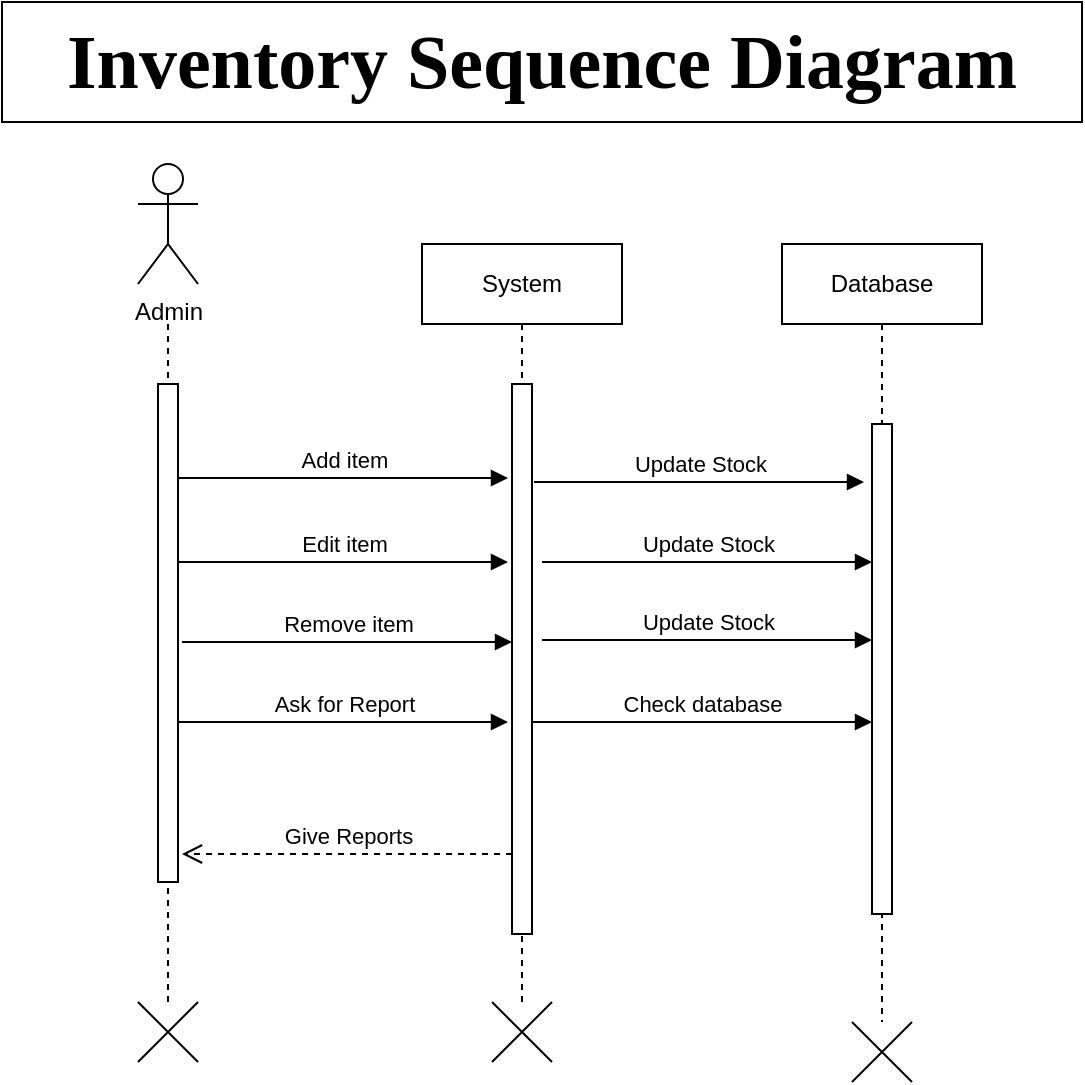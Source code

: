 <mxfile version="20.8.16" type="device"><diagram id="66ydt-FO7Q-9BnGB8_wi" name="Page-1"><mxGraphModel dx="857" dy="1645" grid="1" gridSize="10" guides="1" tooltips="1" connect="1" arrows="1" fold="1" page="1" pageScale="1" pageWidth="850" pageHeight="1100" math="0" shadow="0"><root><mxCell id="0"/><mxCell id="1" parent="0"/><mxCell id="vSMPqTnexRDMRAcYw8SE-1" value="System" style="shape=umlLifeline;perimeter=lifelinePerimeter;whiteSpace=wrap;html=1;container=0;dropTarget=0;collapsible=0;recursiveResize=0;outlineConnect=0;portConstraint=eastwest;newEdgeStyle={&quot;edgeStyle&quot;:&quot;elbowEdgeStyle&quot;,&quot;elbow&quot;:&quot;vertical&quot;,&quot;curved&quot;:0,&quot;rounded&quot;:0};" parent="1" vertex="1"><mxGeometry x="300" y="41" width="100" height="379" as="geometry"/></mxCell><mxCell id="vSMPqTnexRDMRAcYw8SE-2" value="" style="html=1;points=[];perimeter=orthogonalPerimeter;outlineConnect=0;targetShapes=umlLifeline;portConstraint=eastwest;newEdgeStyle={&quot;edgeStyle&quot;:&quot;elbowEdgeStyle&quot;,&quot;elbow&quot;:&quot;vertical&quot;,&quot;curved&quot;:0,&quot;rounded&quot;:0};" parent="vSMPqTnexRDMRAcYw8SE-1" vertex="1"><mxGeometry x="45" y="70" width="10" height="275" as="geometry"/></mxCell><mxCell id="vSMPqTnexRDMRAcYw8SE-4" value="Give Reports" style="html=1;verticalAlign=bottom;endArrow=open;dashed=1;endSize=8;edgeStyle=elbowEdgeStyle;elbow=vertical;curved=0;rounded=0;" parent="1" edge="1"><mxGeometry relative="1" as="geometry"><mxPoint x="180" y="346" as="targetPoint"/><Array as="points"><mxPoint x="240" y="346"/></Array><mxPoint x="345" y="346" as="sourcePoint"/></mxGeometry></mxCell><mxCell id="vSMPqTnexRDMRAcYw8SE-7" value="" style="shape=umlDestroy;html=1;" parent="1" vertex="1"><mxGeometry x="335" y="420" width="30" height="30" as="geometry"/></mxCell><mxCell id="vSMPqTnexRDMRAcYw8SE-8" value="" style="endArrow=none;dashed=1;html=1;rounded=0;" parent="1" source="vSMPqTnexRDMRAcYw8SE-6" edge="1"><mxGeometry width="50" height="50" relative="1" as="geometry"><mxPoint x="173" y="341" as="sourcePoint"/><mxPoint x="173" y="81" as="targetPoint"/></mxGeometry></mxCell><mxCell id="vSMPqTnexRDMRAcYw8SE-9" value="" style="html=1;points=[];perimeter=orthogonalPerimeter;outlineConnect=0;targetShapes=umlLifeline;portConstraint=eastwest;newEdgeStyle={&quot;edgeStyle&quot;:&quot;elbowEdgeStyle&quot;,&quot;elbow&quot;:&quot;vertical&quot;,&quot;curved&quot;:0,&quot;rounded&quot;:0};" parent="1" vertex="1"><mxGeometry x="168" y="111" width="10" height="249" as="geometry"/></mxCell><mxCell id="vSMPqTnexRDMRAcYw8SE-10" value="Database" style="shape=umlLifeline;perimeter=lifelinePerimeter;whiteSpace=wrap;html=1;container=0;dropTarget=0;collapsible=0;recursiveResize=0;outlineConnect=0;portConstraint=eastwest;newEdgeStyle={&quot;edgeStyle&quot;:&quot;elbowEdgeStyle&quot;,&quot;elbow&quot;:&quot;vertical&quot;,&quot;curved&quot;:0,&quot;rounded&quot;:0};" parent="1" vertex="1"><mxGeometry x="480" y="41" width="100" height="389" as="geometry"/></mxCell><mxCell id="vSMPqTnexRDMRAcYw8SE-11" value="" style="html=1;points=[];perimeter=orthogonalPerimeter;outlineConnect=0;targetShapes=umlLifeline;portConstraint=eastwest;newEdgeStyle={&quot;edgeStyle&quot;:&quot;elbowEdgeStyle&quot;,&quot;elbow&quot;:&quot;vertical&quot;,&quot;curved&quot;:0,&quot;rounded&quot;:0};" parent="vSMPqTnexRDMRAcYw8SE-10" vertex="1"><mxGeometry x="45" y="90" width="10" height="245" as="geometry"/></mxCell><mxCell id="vSMPqTnexRDMRAcYw8SE-13" value="" style="shape=umlDestroy;html=1;" parent="1" vertex="1"><mxGeometry x="515" y="430" width="30" height="30" as="geometry"/></mxCell><mxCell id="vSMPqTnexRDMRAcYw8SE-14" value="Admin" style="shape=umlActor;verticalLabelPosition=bottom;verticalAlign=top;html=1;outlineConnect=0;" parent="1" vertex="1"><mxGeometry x="158" y="1" width="30" height="60" as="geometry"/></mxCell><mxCell id="vSMPqTnexRDMRAcYw8SE-15" value="Ask for Report" style="html=1;verticalAlign=bottom;endArrow=block;edgeStyle=elbowEdgeStyle;elbow=vertical;curved=0;rounded=0;" parent="1" edge="1"><mxGeometry relative="1" as="geometry"><mxPoint x="178" y="280" as="sourcePoint"/><Array as="points"><mxPoint x="268" y="280"/></Array><mxPoint x="343" y="280" as="targetPoint"/></mxGeometry></mxCell><mxCell id="vSMPqTnexRDMRAcYw8SE-16" value="Check database" style="html=1;verticalAlign=bottom;endArrow=block;edgeStyle=elbowEdgeStyle;elbow=vertical;curved=0;rounded=0;" parent="1" edge="1" source="vSMPqTnexRDMRAcYw8SE-2"><mxGeometry relative="1" as="geometry"><mxPoint x="361" y="280" as="sourcePoint"/><Array as="points"><mxPoint x="451" y="280"/></Array><mxPoint x="525" y="280" as="targetPoint"/></mxGeometry></mxCell><mxCell id="vSMPqTnexRDMRAcYw8SE-6" value="" style="shape=umlDestroy;html=1;" parent="1" vertex="1"><mxGeometry x="158" y="420" width="30" height="30" as="geometry"/></mxCell><mxCell id="vSMPqTnexRDMRAcYw8SE-18" value="&lt;font size=&quot;1&quot; face=&quot;Comic Sans MS&quot;&gt;&lt;b style=&quot;font-size: 38px;&quot;&gt;Inventory Sequence Diagram&lt;/b&gt;&lt;/font&gt;" style="rounded=0;whiteSpace=wrap;html=1;" parent="1" vertex="1"><mxGeometry x="90" y="-80" width="540" height="60" as="geometry"/></mxCell><mxCell id="WuTOGQ1o9kYvh_ZyNe5B-1" value="Add item" style="html=1;verticalAlign=bottom;endArrow=block;edgeStyle=elbowEdgeStyle;elbow=vertical;curved=0;rounded=0;" parent="1" edge="1"><mxGeometry relative="1" as="geometry"><mxPoint x="178" y="158" as="sourcePoint"/><Array as="points"><mxPoint x="268" y="158"/></Array><mxPoint x="343" y="158" as="targetPoint"/></mxGeometry></mxCell><mxCell id="WuTOGQ1o9kYvh_ZyNe5B-2" value="Update Stock" style="html=1;verticalAlign=bottom;endArrow=block;edgeStyle=elbowEdgeStyle;elbow=vertical;curved=0;rounded=0;" parent="1" edge="1"><mxGeometry relative="1" as="geometry"><mxPoint x="356" y="160" as="sourcePoint"/><Array as="points"><mxPoint x="446" y="160"/></Array><mxPoint x="521" y="160" as="targetPoint"/></mxGeometry></mxCell><mxCell id="WuTOGQ1o9kYvh_ZyNe5B-3" value="Edit item" style="html=1;verticalAlign=bottom;endArrow=block;edgeStyle=elbowEdgeStyle;elbow=vertical;curved=0;rounded=0;" parent="1" edge="1"><mxGeometry relative="1" as="geometry"><mxPoint x="178" y="200" as="sourcePoint"/><Array as="points"><mxPoint x="268" y="200"/></Array><mxPoint x="343" y="200" as="targetPoint"/></mxGeometry></mxCell><mxCell id="WuTOGQ1o9kYvh_ZyNe5B-4" value="Update Stock" style="html=1;verticalAlign=bottom;endArrow=block;edgeStyle=elbowEdgeStyle;elbow=vertical;curved=0;rounded=0;" parent="1" edge="1"><mxGeometry relative="1" as="geometry"><mxPoint x="360" y="200" as="sourcePoint"/><Array as="points"><mxPoint x="450" y="200"/></Array><mxPoint x="525" y="200" as="targetPoint"/></mxGeometry></mxCell><mxCell id="WuTOGQ1o9kYvh_ZyNe5B-5" value="Remove item" style="html=1;verticalAlign=bottom;endArrow=block;edgeStyle=elbowEdgeStyle;elbow=vertical;curved=0;rounded=0;" parent="1" edge="1"><mxGeometry relative="1" as="geometry"><mxPoint x="180" y="240" as="sourcePoint"/><Array as="points"><mxPoint x="270" y="240"/></Array><mxPoint x="345" y="240" as="targetPoint"/></mxGeometry></mxCell><mxCell id="WuTOGQ1o9kYvh_ZyNe5B-6" value="Update Stock" style="html=1;verticalAlign=bottom;endArrow=block;edgeStyle=elbowEdgeStyle;elbow=vertical;curved=0;rounded=0;" parent="1" edge="1"><mxGeometry relative="1" as="geometry"><mxPoint x="360" y="239" as="sourcePoint"/><Array as="points"><mxPoint x="450" y="239"/></Array><mxPoint x="525" y="239" as="targetPoint"/></mxGeometry></mxCell></root></mxGraphModel></diagram></mxfile>